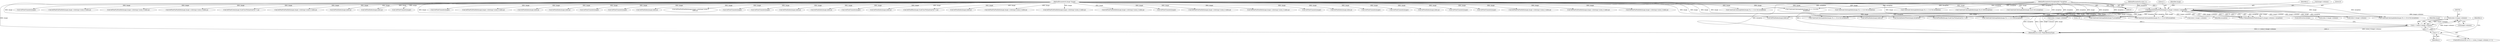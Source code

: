 digraph "0_ImageMagick_cc4ac341f29fa368da6ef01c207deaf8c61f6a2e@pointer" {
"1000764" [label="(Call,(ssize_t) image->columns)"];
"1000118" [label="(Call,QueueAuthenticPixels(image,0,y,image->columns,1,exception))"];
"1000106" [label="(MethodParameterIn,Image *image)"];
"1000109" [label="(MethodParameterIn,ssize_t y)"];
"1000110" [label="(MethodParameterIn,ExceptionInfo *exception)"];
"1000762" [label="(Call,x < (ssize_t) image->columns)"];
"1000769" [label="(Call,x++)"];
"1000420" [label="(Call,SetPixelViaPixelInfo(image,image->colormap+(ssize_t) index,q))"];
"1000759" [label="(Call,x=0)"];
"1000125" [label="(Literal,1)"];
"1000317" [label="(Call,SetPixelViaPixelInfo(image,image->colormap+(ssize_t) index,q))"];
"1000110" [label="(MethodParameterIn,ExceptionInfo *exception)"];
"1000772" [label="(Call,SetPixelRed(image,ScaleCharToQuantum(*p++),q))"];
"1000368" [label="(Call,ConstrainColormapIndex(image,(*p >> 2) & 0x3,exception))"];
"1000387" [label="(Call,SetPixelViaPixelInfo(image,image->colormap+(ssize_t) index,q))"];
"1000432" [label="(Call,GetPixelChannels(image))"];
"1000116" [label="(Call,q=QueueAuthenticPixels(image,0,y,image->columns,1,exception))"];
"1000510" [label="(Call,SetPixelViaPixelInfo(image,image->colormap+(ssize_t) index,q))"];
"1000109" [label="(MethodParameterIn,ssize_t y)"];
"1000466" [label="(Call,SetPixelViaPixelInfo(image,image->colormap+(ssize_t) index,q))"];
"1000522" [label="(Call,GetPixelChannels(image))"];
"1000764" [label="(Call,(ssize_t) image->columns)"];
"1000627" [label="(Call,ConstrainColormapIndex(image,(*p) & 0x0f,exception))"];
"1000730" [label="(Call,SetPixelIndex(image,index,q))"];
"1000478" [label="(Call,GetPixelChannels(image))"];
"1000623" [label="(Call,GetPixelChannels(image))"];
"1000403" [label="(Call,ConstrainColormapIndex(image,(*p) & 0x3,exception))"];
"1000147" [label="(Call,(ssize_t) image->columns)"];
"1000342" [label="(Call,SetPixelIndex(image,index,q))"];
"1000725" [label="(Call,ConstrainColormapIndex(image,*p,exception))"];
"1000364" [label="(Call,GetPixelChannels(image))"];
"1000715" [label="(Call,(ssize_t) image->columns)"];
"1000399" [label="(Call,GetPixelChannels(image))"];
"1000740" [label="(Call,SetPixelViaPixelInfo(image,image->colormap+(ssize_t) index,q))"];
"1000644" [label="(Call,SetPixelViaPixelInfo(image,image->colormap+(ssize_t) index,q))"];
"1000260" [label="(Call,SetPixelViaPixelInfo(image,image->colormap+(ssize_t) index,q))"];
"1000671" [label="(Call,ConstrainColormapIndex(image,(*p >> 4) & 0x0f,exception))"];
"1000447" [label="(Call,ConstrainColormapIndex(image,(*p >> 6) & 0x3,exception))"];
"1000491" [label="(Call,ConstrainColormapIndex(image,(*p >> 4) & 0x3,exception))"];
"1000298" [label="(Call,ConstrainColormapIndex(image,(*p >> 6) & 0x3,exception))"];
"1000566" [label="(Call,GetPixelChannels(image))"];
"1000240" [label="(Call,SetPixelIndex(image,index,q))"];
"1000119" [label="(Identifier,image)"];
"1000611" [label="(Call,SetPixelViaPixelInfo(image,image->colormap+(ssize_t) index,q))"];
"1000121" [label="(Identifier,y)"];
"1000690" [label="(Call,SetPixelViaPixelInfo(image,image->colormap+(ssize_t) index,q))"];
"1000800" [label="(Call,SyncAuthenticPixels(image,exception))"];
"1000188" [label="(Call,SetPixelViaPixelInfo(image,image->colormap+(ssize_t) index,q))"];
"1000122" [label="(Call,image->columns)"];
"1000758" [label="(ControlStructure,for (x=0; x < (ssize_t) image->columns; x++))"];
"1000763" [label="(Identifier,x)"];
"1000766" [label="(Call,image->columns)"];
"1000779" [label="(Call,SetPixelGreen(image,ScaleCharToQuantum(*p++),q))"];
"1000580" [label="(Call,(ssize_t) image->columns)"];
"1000535" [label="(Call,ConstrainColormapIndex(image,(*p >> 2) & 0x3,\n                       exception))"];
"1000352" [label="(Call,SetPixelViaPixelInfo(image,image->colormap+(ssize_t) index,q))"];
"1000634" [label="(Call,SetPixelIndex(image,index,q))"];
"1000118" [label="(Call,QueueAuthenticPixels(image,0,y,image->columns,1,exception))"];
"1000307" [label="(Call,SetPixelIndex(image,index,q))"];
"1000795" [label="(Call,GetPixelChannels(image))"];
"1000286" [label="(Call,(ssize_t) image->columns)"];
"1000770" [label="(Identifier,x)"];
"1000807" [label="(MethodReturn,static MagickBooleanType)"];
"1000272" [label="(Call,GetPixelChannels(image))"];
"1000250" [label="(Call,SetPixelViaPixelInfo(image,image->colormap+(ssize_t) index,q))"];
"1000544" [label="(Call,SetPixelIndex(image,index,q))"];
"1000769" [label="(Call,x++)"];
"1000456" [label="(Call,SetPixelIndex(image,index,q))"];
"1000658" [label="(Call,GetPixelChannels(image))"];
"1000329" [label="(Call,GetPixelChannels(image))"];
"1000500" [label="(Call,SetPixelIndex(image,index,q))"];
"1000554" [label="(Call,SetPixelViaPixelInfo(image,image->colormap+(ssize_t)\n                        index,q))"];
"1000754" [label="(Call,GetPixelChannels(image))"];
"1000200" [label="(Call,GetPixelChannels(image))"];
"1000178" [label="(Call,SetPixelIndex(image,index,q))"];
"1000592" [label="(Call,ConstrainColormapIndex(image,(*p >> 4) & 0x0f,exception))"];
"1000410" [label="(Call,SetPixelIndex(image,index,q))"];
"1000797" [label="(ControlStructure,break;)"];
"1000773" [label="(Identifier,image)"];
"1000762" [label="(Call,x < (ssize_t) image->columns)"];
"1000120" [label="(Literal,0)"];
"1000377" [label="(Call,SetPixelIndex(image,index,q))"];
"1000704" [label="(Call,GetPixelChannels(image))"];
"1000680" [label="(Call,SetPixelIndex(image,index,q))"];
"1000786" [label="(Call,SetPixelBlue(image,ScaleCharToQuantum(*p++),q))"];
"1000333" [label="(Call,ConstrainColormapIndex(image,(*p >> 4) & 0x3,exception))"];
"1000601" [label="(Call,SetPixelIndex(image,index,q))"];
"1000106" [label="(MethodParameterIn,Image *image)"];
"1000126" [label="(Identifier,exception)"];
"1000764" -> "1000762"  [label="AST: "];
"1000764" -> "1000766"  [label="CFG: "];
"1000765" -> "1000764"  [label="AST: "];
"1000766" -> "1000764"  [label="AST: "];
"1000762" -> "1000764"  [label="CFG: "];
"1000764" -> "1000807"  [label="DDG: image->columns"];
"1000764" -> "1000762"  [label="DDG: image->columns"];
"1000118" -> "1000764"  [label="DDG: image->columns"];
"1000118" -> "1000116"  [label="AST: "];
"1000118" -> "1000126"  [label="CFG: "];
"1000119" -> "1000118"  [label="AST: "];
"1000120" -> "1000118"  [label="AST: "];
"1000121" -> "1000118"  [label="AST: "];
"1000122" -> "1000118"  [label="AST: "];
"1000125" -> "1000118"  [label="AST: "];
"1000126" -> "1000118"  [label="AST: "];
"1000116" -> "1000118"  [label="CFG: "];
"1000118" -> "1000807"  [label="DDG: exception"];
"1000118" -> "1000807"  [label="DDG: y"];
"1000118" -> "1000807"  [label="DDG: image->columns"];
"1000118" -> "1000807"  [label="DDG: image"];
"1000118" -> "1000116"  [label="DDG: exception"];
"1000118" -> "1000116"  [label="DDG: image"];
"1000118" -> "1000116"  [label="DDG: image->columns"];
"1000118" -> "1000116"  [label="DDG: 1"];
"1000118" -> "1000116"  [label="DDG: 0"];
"1000118" -> "1000116"  [label="DDG: y"];
"1000106" -> "1000118"  [label="DDG: image"];
"1000109" -> "1000118"  [label="DDG: y"];
"1000110" -> "1000118"  [label="DDG: exception"];
"1000118" -> "1000147"  [label="DDG: image->columns"];
"1000118" -> "1000178"  [label="DDG: image"];
"1000118" -> "1000240"  [label="DDG: image"];
"1000118" -> "1000286"  [label="DDG: image->columns"];
"1000118" -> "1000298"  [label="DDG: image"];
"1000118" -> "1000298"  [label="DDG: exception"];
"1000118" -> "1000447"  [label="DDG: image"];
"1000118" -> "1000447"  [label="DDG: exception"];
"1000118" -> "1000580"  [label="DDG: image->columns"];
"1000118" -> "1000592"  [label="DDG: image"];
"1000118" -> "1000592"  [label="DDG: exception"];
"1000118" -> "1000671"  [label="DDG: image"];
"1000118" -> "1000671"  [label="DDG: exception"];
"1000118" -> "1000715"  [label="DDG: image->columns"];
"1000118" -> "1000725"  [label="DDG: image"];
"1000118" -> "1000725"  [label="DDG: exception"];
"1000118" -> "1000772"  [label="DDG: image"];
"1000118" -> "1000800"  [label="DDG: image"];
"1000118" -> "1000800"  [label="DDG: exception"];
"1000106" -> "1000105"  [label="AST: "];
"1000106" -> "1000807"  [label="DDG: image"];
"1000106" -> "1000178"  [label="DDG: image"];
"1000106" -> "1000188"  [label="DDG: image"];
"1000106" -> "1000200"  [label="DDG: image"];
"1000106" -> "1000240"  [label="DDG: image"];
"1000106" -> "1000250"  [label="DDG: image"];
"1000106" -> "1000260"  [label="DDG: image"];
"1000106" -> "1000272"  [label="DDG: image"];
"1000106" -> "1000298"  [label="DDG: image"];
"1000106" -> "1000307"  [label="DDG: image"];
"1000106" -> "1000317"  [label="DDG: image"];
"1000106" -> "1000329"  [label="DDG: image"];
"1000106" -> "1000333"  [label="DDG: image"];
"1000106" -> "1000342"  [label="DDG: image"];
"1000106" -> "1000352"  [label="DDG: image"];
"1000106" -> "1000364"  [label="DDG: image"];
"1000106" -> "1000368"  [label="DDG: image"];
"1000106" -> "1000377"  [label="DDG: image"];
"1000106" -> "1000387"  [label="DDG: image"];
"1000106" -> "1000399"  [label="DDG: image"];
"1000106" -> "1000403"  [label="DDG: image"];
"1000106" -> "1000410"  [label="DDG: image"];
"1000106" -> "1000420"  [label="DDG: image"];
"1000106" -> "1000432"  [label="DDG: image"];
"1000106" -> "1000447"  [label="DDG: image"];
"1000106" -> "1000456"  [label="DDG: image"];
"1000106" -> "1000466"  [label="DDG: image"];
"1000106" -> "1000478"  [label="DDG: image"];
"1000106" -> "1000491"  [label="DDG: image"];
"1000106" -> "1000500"  [label="DDG: image"];
"1000106" -> "1000510"  [label="DDG: image"];
"1000106" -> "1000522"  [label="DDG: image"];
"1000106" -> "1000535"  [label="DDG: image"];
"1000106" -> "1000544"  [label="DDG: image"];
"1000106" -> "1000554"  [label="DDG: image"];
"1000106" -> "1000566"  [label="DDG: image"];
"1000106" -> "1000592"  [label="DDG: image"];
"1000106" -> "1000601"  [label="DDG: image"];
"1000106" -> "1000611"  [label="DDG: image"];
"1000106" -> "1000623"  [label="DDG: image"];
"1000106" -> "1000627"  [label="DDG: image"];
"1000106" -> "1000634"  [label="DDG: image"];
"1000106" -> "1000644"  [label="DDG: image"];
"1000106" -> "1000658"  [label="DDG: image"];
"1000106" -> "1000671"  [label="DDG: image"];
"1000106" -> "1000680"  [label="DDG: image"];
"1000106" -> "1000690"  [label="DDG: image"];
"1000106" -> "1000704"  [label="DDG: image"];
"1000106" -> "1000725"  [label="DDG: image"];
"1000106" -> "1000730"  [label="DDG: image"];
"1000106" -> "1000740"  [label="DDG: image"];
"1000106" -> "1000754"  [label="DDG: image"];
"1000106" -> "1000772"  [label="DDG: image"];
"1000106" -> "1000779"  [label="DDG: image"];
"1000106" -> "1000786"  [label="DDG: image"];
"1000106" -> "1000795"  [label="DDG: image"];
"1000106" -> "1000800"  [label="DDG: image"];
"1000109" -> "1000105"  [label="AST: "];
"1000109" -> "1000807"  [label="DDG: y"];
"1000110" -> "1000105"  [label="AST: "];
"1000110" -> "1000807"  [label="DDG: exception"];
"1000110" -> "1000298"  [label="DDG: exception"];
"1000110" -> "1000333"  [label="DDG: exception"];
"1000110" -> "1000368"  [label="DDG: exception"];
"1000110" -> "1000403"  [label="DDG: exception"];
"1000110" -> "1000447"  [label="DDG: exception"];
"1000110" -> "1000491"  [label="DDG: exception"];
"1000110" -> "1000535"  [label="DDG: exception"];
"1000110" -> "1000592"  [label="DDG: exception"];
"1000110" -> "1000627"  [label="DDG: exception"];
"1000110" -> "1000671"  [label="DDG: exception"];
"1000110" -> "1000725"  [label="DDG: exception"];
"1000110" -> "1000800"  [label="DDG: exception"];
"1000762" -> "1000758"  [label="AST: "];
"1000763" -> "1000762"  [label="AST: "];
"1000773" -> "1000762"  [label="CFG: "];
"1000797" -> "1000762"  [label="CFG: "];
"1000762" -> "1000807"  [label="DDG: x < (ssize_t) image->columns"];
"1000762" -> "1000807"  [label="DDG: x"];
"1000762" -> "1000807"  [label="DDG: (ssize_t) image->columns"];
"1000759" -> "1000762"  [label="DDG: x"];
"1000769" -> "1000762"  [label="DDG: x"];
"1000762" -> "1000769"  [label="DDG: x"];
"1000769" -> "1000758"  [label="AST: "];
"1000769" -> "1000770"  [label="CFG: "];
"1000770" -> "1000769"  [label="AST: "];
"1000763" -> "1000769"  [label="CFG: "];
}
